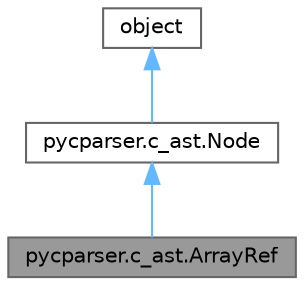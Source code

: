 digraph "pycparser.c_ast.ArrayRef"
{
 // LATEX_PDF_SIZE
  bgcolor="transparent";
  edge [fontname=Helvetica,fontsize=10,labelfontname=Helvetica,labelfontsize=10];
  node [fontname=Helvetica,fontsize=10,shape=box,height=0.2,width=0.4];
  Node1 [id="Node000001",label="pycparser.c_ast.ArrayRef",height=0.2,width=0.4,color="gray40", fillcolor="grey60", style="filled", fontcolor="black",tooltip=" "];
  Node2 -> Node1 [id="edge1_Node000001_Node000002",dir="back",color="steelblue1",style="solid",tooltip=" "];
  Node2 [id="Node000002",label="pycparser.c_ast.Node",height=0.2,width=0.4,color="gray40", fillcolor="white", style="filled",URL="$classpycparser_1_1c__ast_1_1_node.html",tooltip=" "];
  Node3 -> Node2 [id="edge2_Node000002_Node000003",dir="back",color="steelblue1",style="solid",tooltip=" "];
  Node3 [id="Node000003",label="object",height=0.2,width=0.4,color="gray40", fillcolor="white", style="filled",tooltip=" "];
}
